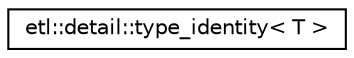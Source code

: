 digraph "Graphical Class Hierarchy"
{
  edge [fontname="Helvetica",fontsize="10",labelfontname="Helvetica",labelfontsize="10"];
  node [fontname="Helvetica",fontsize="10",shape=record];
  rankdir="LR";
  Node0 [label="etl::detail::type_identity\< T \>",height=0.2,width=0.4,color="black", fillcolor="white", style="filled",URL="$structetl_1_1detail_1_1type__identity.html"];
}
